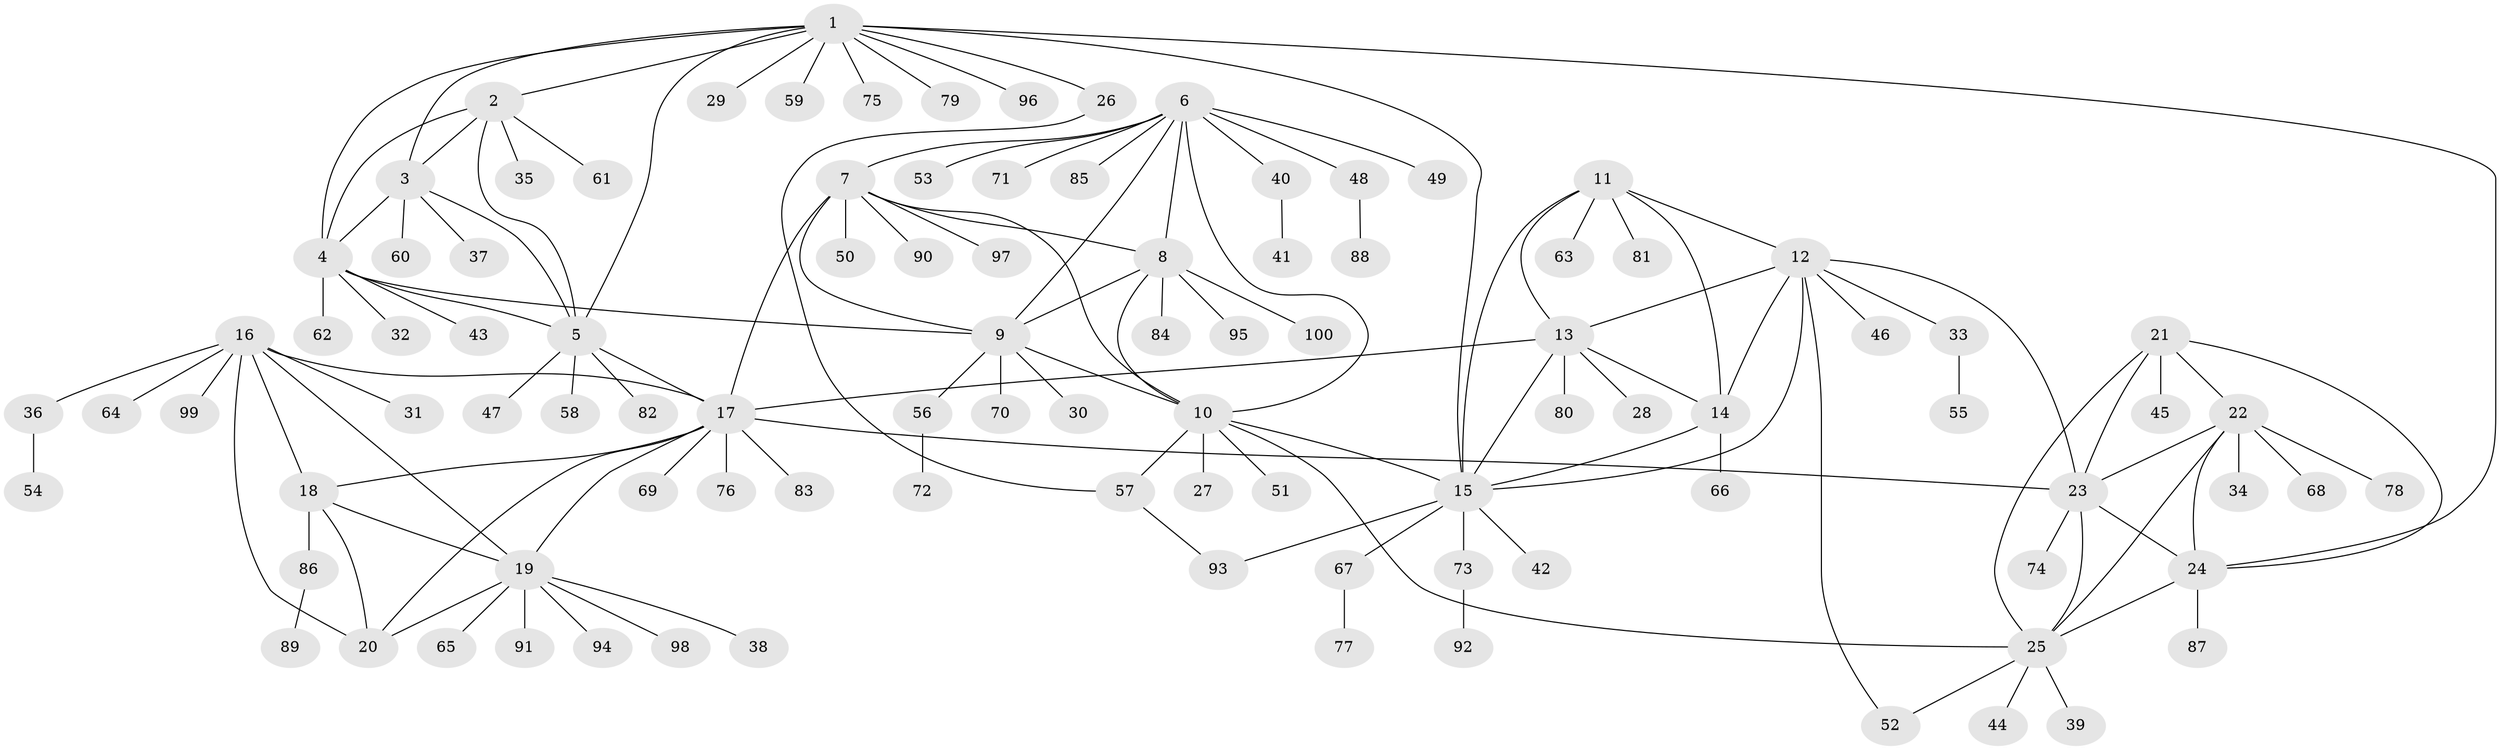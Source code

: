 // Generated by graph-tools (version 1.1) at 2025/50/03/09/25 03:50:37]
// undirected, 100 vertices, 138 edges
graph export_dot {
graph [start="1"]
  node [color=gray90,style=filled];
  1;
  2;
  3;
  4;
  5;
  6;
  7;
  8;
  9;
  10;
  11;
  12;
  13;
  14;
  15;
  16;
  17;
  18;
  19;
  20;
  21;
  22;
  23;
  24;
  25;
  26;
  27;
  28;
  29;
  30;
  31;
  32;
  33;
  34;
  35;
  36;
  37;
  38;
  39;
  40;
  41;
  42;
  43;
  44;
  45;
  46;
  47;
  48;
  49;
  50;
  51;
  52;
  53;
  54;
  55;
  56;
  57;
  58;
  59;
  60;
  61;
  62;
  63;
  64;
  65;
  66;
  67;
  68;
  69;
  70;
  71;
  72;
  73;
  74;
  75;
  76;
  77;
  78;
  79;
  80;
  81;
  82;
  83;
  84;
  85;
  86;
  87;
  88;
  89;
  90;
  91;
  92;
  93;
  94;
  95;
  96;
  97;
  98;
  99;
  100;
  1 -- 2;
  1 -- 3;
  1 -- 4;
  1 -- 5;
  1 -- 15;
  1 -- 24;
  1 -- 26;
  1 -- 29;
  1 -- 59;
  1 -- 75;
  1 -- 79;
  1 -- 96;
  2 -- 3;
  2 -- 4;
  2 -- 5;
  2 -- 35;
  2 -- 61;
  3 -- 4;
  3 -- 5;
  3 -- 37;
  3 -- 60;
  4 -- 5;
  4 -- 9;
  4 -- 32;
  4 -- 43;
  4 -- 62;
  5 -- 17;
  5 -- 47;
  5 -- 58;
  5 -- 82;
  6 -- 7;
  6 -- 8;
  6 -- 9;
  6 -- 10;
  6 -- 40;
  6 -- 48;
  6 -- 49;
  6 -- 53;
  6 -- 71;
  6 -- 85;
  7 -- 8;
  7 -- 9;
  7 -- 10;
  7 -- 17;
  7 -- 50;
  7 -- 90;
  7 -- 97;
  8 -- 9;
  8 -- 10;
  8 -- 84;
  8 -- 95;
  8 -- 100;
  9 -- 10;
  9 -- 30;
  9 -- 56;
  9 -- 70;
  10 -- 15;
  10 -- 25;
  10 -- 27;
  10 -- 51;
  10 -- 57;
  11 -- 12;
  11 -- 13;
  11 -- 14;
  11 -- 15;
  11 -- 63;
  11 -- 81;
  12 -- 13;
  12 -- 14;
  12 -- 15;
  12 -- 23;
  12 -- 33;
  12 -- 46;
  12 -- 52;
  13 -- 14;
  13 -- 15;
  13 -- 17;
  13 -- 28;
  13 -- 80;
  14 -- 15;
  14 -- 66;
  15 -- 42;
  15 -- 67;
  15 -- 73;
  15 -- 93;
  16 -- 17;
  16 -- 18;
  16 -- 19;
  16 -- 20;
  16 -- 31;
  16 -- 36;
  16 -- 64;
  16 -- 99;
  17 -- 18;
  17 -- 19;
  17 -- 20;
  17 -- 23;
  17 -- 69;
  17 -- 76;
  17 -- 83;
  18 -- 19;
  18 -- 20;
  18 -- 86;
  19 -- 20;
  19 -- 38;
  19 -- 65;
  19 -- 91;
  19 -- 94;
  19 -- 98;
  21 -- 22;
  21 -- 23;
  21 -- 24;
  21 -- 25;
  21 -- 45;
  22 -- 23;
  22 -- 24;
  22 -- 25;
  22 -- 34;
  22 -- 68;
  22 -- 78;
  23 -- 24;
  23 -- 25;
  23 -- 74;
  24 -- 25;
  24 -- 87;
  25 -- 39;
  25 -- 44;
  25 -- 52;
  26 -- 57;
  33 -- 55;
  36 -- 54;
  40 -- 41;
  48 -- 88;
  56 -- 72;
  57 -- 93;
  67 -- 77;
  73 -- 92;
  86 -- 89;
}

